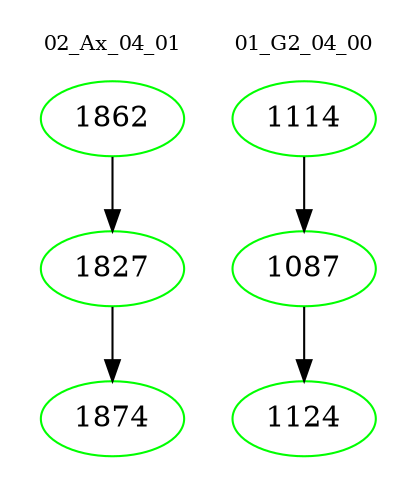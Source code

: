 digraph{
subgraph cluster_0 {
color = white
label = "02_Ax_04_01";
fontsize=10;
T0_1862 [label="1862", color="green"]
T0_1862 -> T0_1827 [color="black"]
T0_1827 [label="1827", color="green"]
T0_1827 -> T0_1874 [color="black"]
T0_1874 [label="1874", color="green"]
}
subgraph cluster_1 {
color = white
label = "01_G2_04_00";
fontsize=10;
T1_1114 [label="1114", color="green"]
T1_1114 -> T1_1087 [color="black"]
T1_1087 [label="1087", color="green"]
T1_1087 -> T1_1124 [color="black"]
T1_1124 [label="1124", color="green"]
}
}
